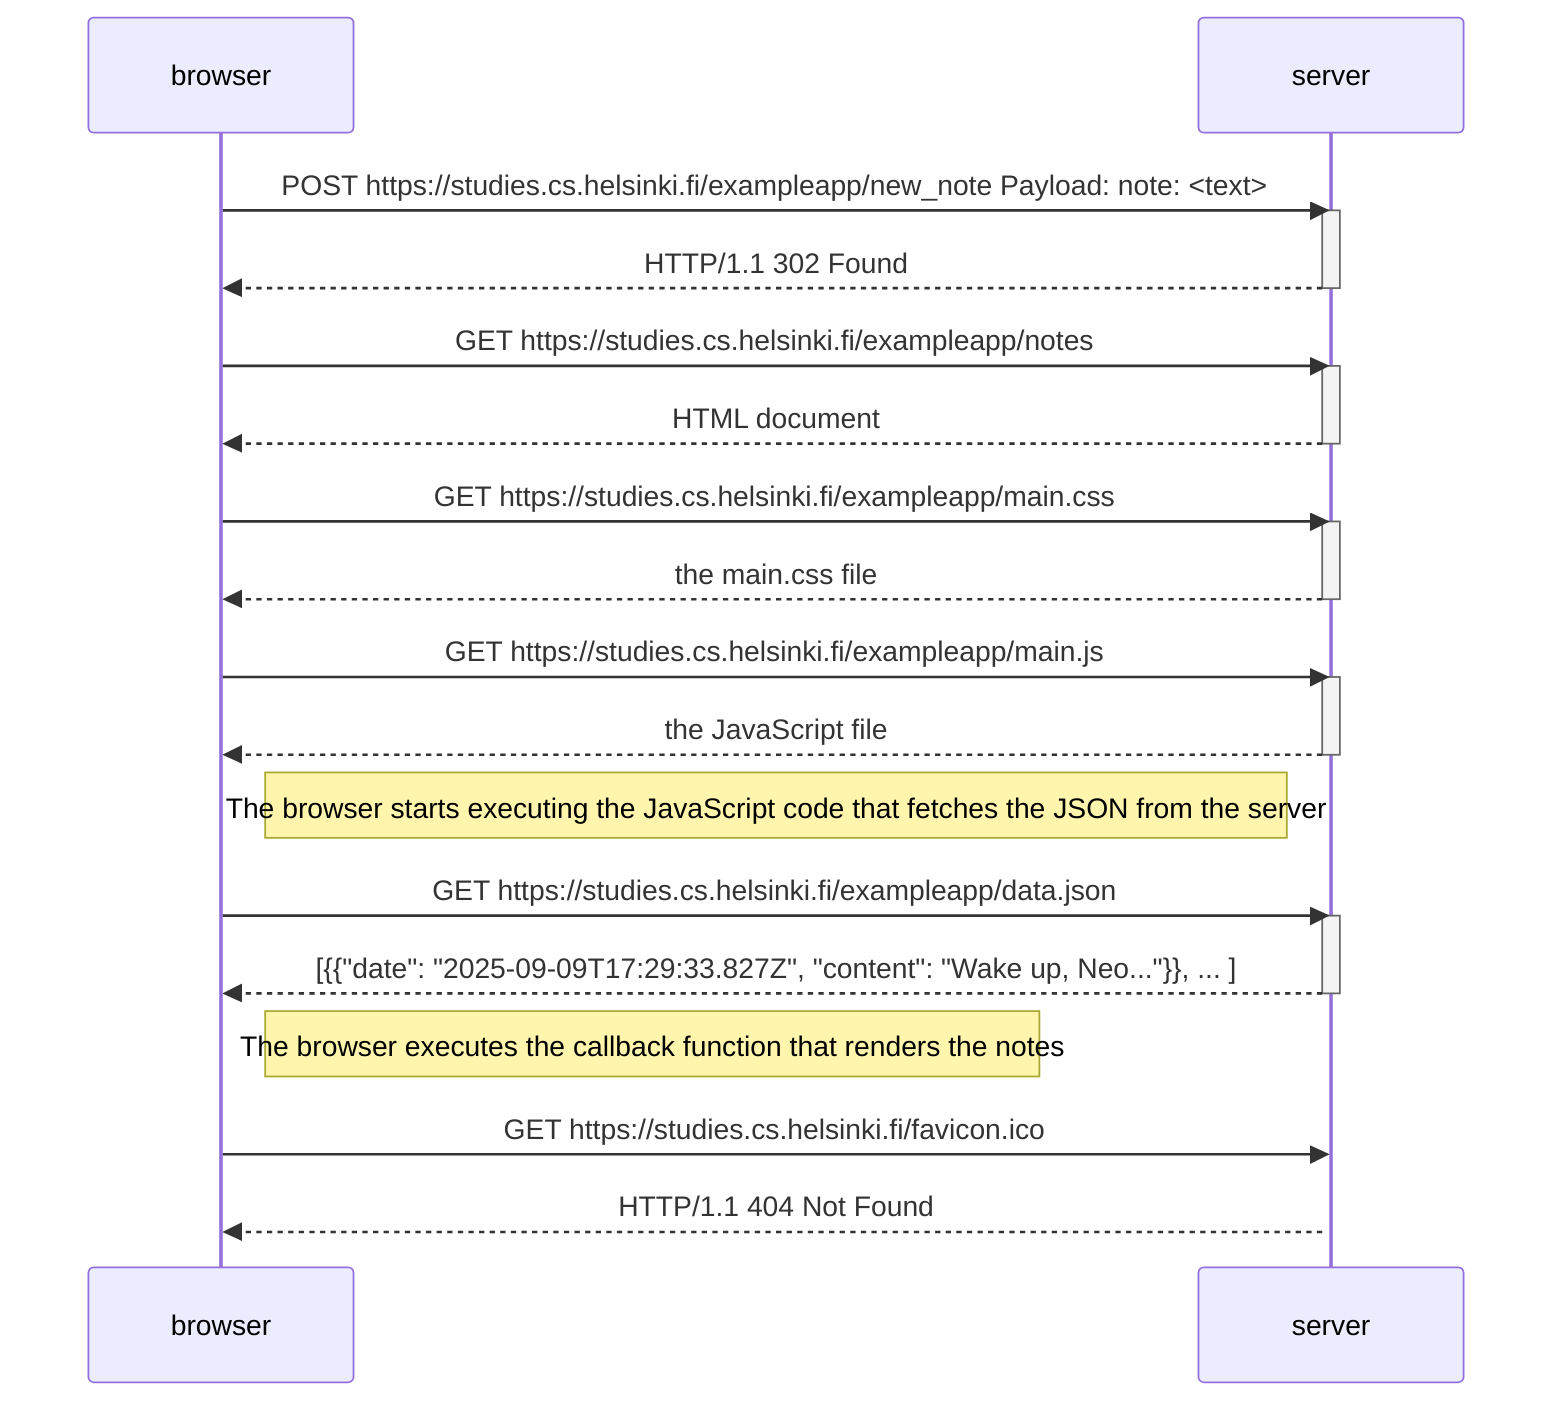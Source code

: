 sequenceDiagram
    participant browser
    participant server

    browser->>server: POST https://studies.cs.helsinki.fi/exampleapp/new_note Payload: note: <text>
    activate server
    server-->>browser: HTTP/1.1 302 Found
    deactivate server

    browser->>server: GET https://studies.cs.helsinki.fi/exampleapp/notes
    activate server
    server-->>browser: HTML document
    deactivate server

    browser->>server: GET https://studies.cs.helsinki.fi/exampleapp/main.css
    activate server
    server-->>browser: the main.css file
    deactivate server

    browser->>server: GET https://studies.cs.helsinki.fi/exampleapp/main.js
    activate server
    server-->>browser: the JavaScript file
    deactivate server

    Note right of browser: The browser starts executing the JavaScript code that fetches the JSON from the server

    browser->>server: GET https://studies.cs.helsinki.fi/exampleapp/data.json
    activate server
    server-->>browser: [{{"date": "2025-09-09T17:29:33.827Z", "content": "Wake up, Neo..."}}, ... ]
    deactivate server
        
        Note right of browser: The browser executes the callback function that renders the notes
        
    browser->>server: GET https://studies.cs.helsinki.fi/favicon.ico
    activate server
    server-->>browser: HTTP/1.1 404 Not Found